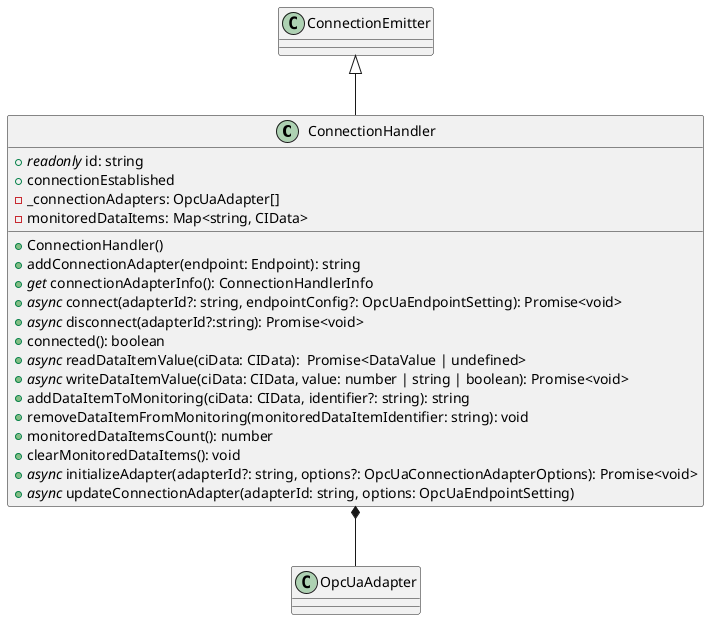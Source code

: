 /*
 * MIT License
 *
 * Copyright (c) 2021 P2O-Lab <p2o-lab@mailbox.tu-dresden.de>,
 * Chair for Process Control Systems, Technische Universität Dresden
 *
 * Permission is hereby granted, free of charge, to any person obtaining a copy
 * of this software and associated documentation files (the "Software"), to deal
 * in the Software without restriction, including without limitation the rights
 * to use, copy, modify, merge, publish, distribute, sublicense, and/or sell
 * copies of the Software, and to permit persons to whom the Software is
 * furnished to do so, subject to the following conditions:
 *
 * The above copyright notice and this permission notice shall be included in all
 * copies or substantial portions of the Software.
 *
 * THE SOFTWARE IS PROVIDED "AS IS", WITHOUT WARRANTY OF ANY KIND, EXPRESS OR
 * IMPLIED, INCLUDING BUT NOT LIMITED TO THE WARRANTIES OF MERCHANTABILITY,
 * FITNESS FOR A PARTICULAR PURPOSE AND NONINFRINGEMENT. IN NO EVENT SHALL THE
 * AUTHORS OR COPYRIGHT HOLDERS BE LIABLE FOR ANY CLAIM, DAMAGES OR OTHER
 * LIABILITY, WHETHER IN AN ACTION OF CONTRACT, TORT OR OTHERWISE, ARISING FROM,
 * OUT OF OR IN CONNECTION WITH THE SOFTWARE OR THE USE OR OTHER DEALINGS IN THE
 * SOFTWARE.
 */

@startuml
'https://plantuml.com/class-diagram

class ConnectionHandler{

    + //readonly// id: string
    + connectionEstablished
    - _connectionAdapters: OpcUaAdapter[]
    - monitoredDataItems: Map<string, CIData>

    + ConnectionHandler()
    + addConnectionAdapter(endpoint: Endpoint): string
    + //get// connectionAdapterInfo(): ConnectionHandlerInfo
    + //async// connect(adapterId?: string, endpointConfig?: OpcUaEndpointSetting): Promise<void>
    + //async// disconnect(adapterId?:string): Promise<void>
    + connected(): boolean
    + //async// readDataItemValue(ciData: CIData):  Promise<DataValue | undefined>
    + //async// writeDataItemValue(ciData: CIData, value: number | string | boolean): Promise<void>
    + addDataItemToMonitoring(ciData: CIData, identifier?: string): string
    + removeDataItemFromMonitoring(monitoredDataItemIdentifier: string): void
    + monitoredDataItemsCount(): number
    + clearMonitoredDataItems(): void
    + //async// initializeAdapter(adapterId?: string, options?: OpcUaConnectionAdapterOptions): Promise<void>
    + //async// updateConnectionAdapter(adapterId: string, options: OpcUaEndpointSetting)

}

ConnectionHandler *-- OpcUaAdapter
ConnectionEmitter <|-- ConnectionHandler

@enduml

